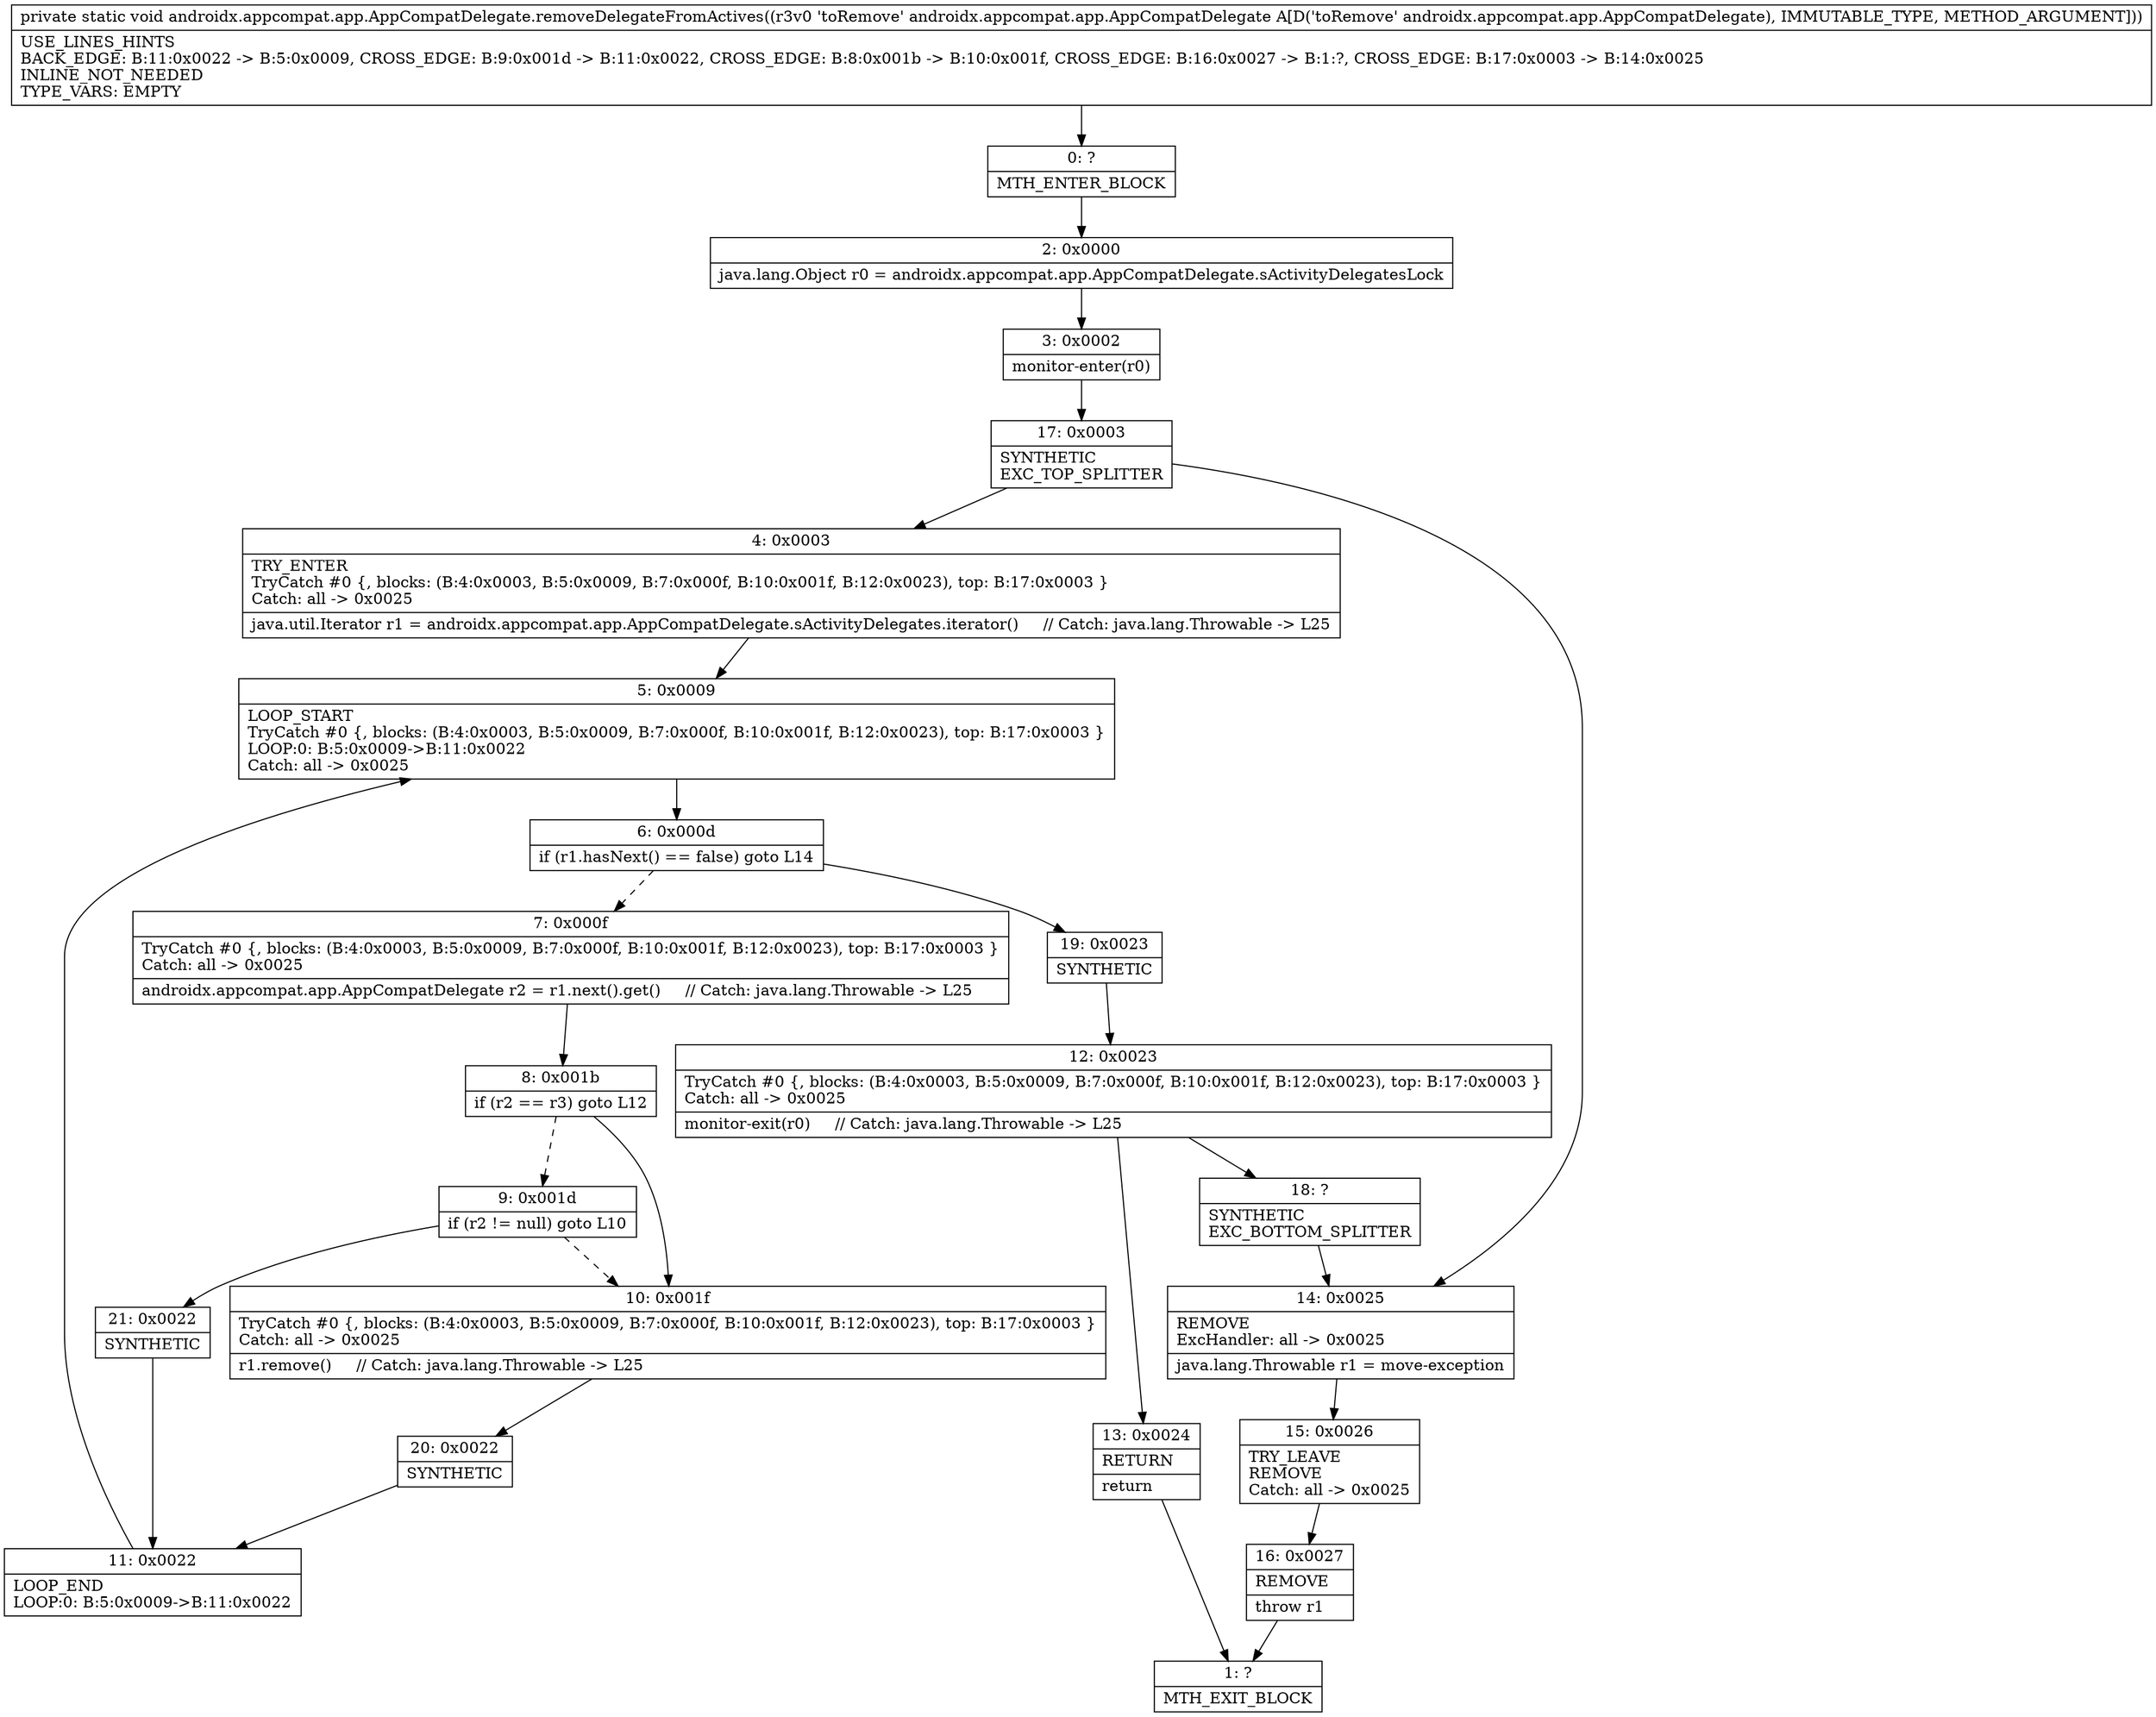 digraph "CFG forandroidx.appcompat.app.AppCompatDelegate.removeDelegateFromActives(Landroidx\/appcompat\/app\/AppCompatDelegate;)V" {
Node_0 [shape=record,label="{0\:\ ?|MTH_ENTER_BLOCK\l}"];
Node_2 [shape=record,label="{2\:\ 0x0000|java.lang.Object r0 = androidx.appcompat.app.AppCompatDelegate.sActivityDelegatesLock\l}"];
Node_3 [shape=record,label="{3\:\ 0x0002|monitor\-enter(r0)\l}"];
Node_17 [shape=record,label="{17\:\ 0x0003|SYNTHETIC\lEXC_TOP_SPLITTER\l}"];
Node_4 [shape=record,label="{4\:\ 0x0003|TRY_ENTER\lTryCatch #0 \{, blocks: (B:4:0x0003, B:5:0x0009, B:7:0x000f, B:10:0x001f, B:12:0x0023), top: B:17:0x0003 \}\lCatch: all \-\> 0x0025\l|java.util.Iterator r1 = androidx.appcompat.app.AppCompatDelegate.sActivityDelegates.iterator()     \/\/ Catch: java.lang.Throwable \-\> L25\l}"];
Node_5 [shape=record,label="{5\:\ 0x0009|LOOP_START\lTryCatch #0 \{, blocks: (B:4:0x0003, B:5:0x0009, B:7:0x000f, B:10:0x001f, B:12:0x0023), top: B:17:0x0003 \}\lLOOP:0: B:5:0x0009\-\>B:11:0x0022\lCatch: all \-\> 0x0025\l}"];
Node_6 [shape=record,label="{6\:\ 0x000d|if (r1.hasNext() == false) goto L14\l}"];
Node_7 [shape=record,label="{7\:\ 0x000f|TryCatch #0 \{, blocks: (B:4:0x0003, B:5:0x0009, B:7:0x000f, B:10:0x001f, B:12:0x0023), top: B:17:0x0003 \}\lCatch: all \-\> 0x0025\l|androidx.appcompat.app.AppCompatDelegate r2 = r1.next().get()     \/\/ Catch: java.lang.Throwable \-\> L25\l}"];
Node_8 [shape=record,label="{8\:\ 0x001b|if (r2 == r3) goto L12\l}"];
Node_9 [shape=record,label="{9\:\ 0x001d|if (r2 != null) goto L10\l}"];
Node_21 [shape=record,label="{21\:\ 0x0022|SYNTHETIC\l}"];
Node_11 [shape=record,label="{11\:\ 0x0022|LOOP_END\lLOOP:0: B:5:0x0009\-\>B:11:0x0022\l}"];
Node_10 [shape=record,label="{10\:\ 0x001f|TryCatch #0 \{, blocks: (B:4:0x0003, B:5:0x0009, B:7:0x000f, B:10:0x001f, B:12:0x0023), top: B:17:0x0003 \}\lCatch: all \-\> 0x0025\l|r1.remove()     \/\/ Catch: java.lang.Throwable \-\> L25\l}"];
Node_20 [shape=record,label="{20\:\ 0x0022|SYNTHETIC\l}"];
Node_19 [shape=record,label="{19\:\ 0x0023|SYNTHETIC\l}"];
Node_12 [shape=record,label="{12\:\ 0x0023|TryCatch #0 \{, blocks: (B:4:0x0003, B:5:0x0009, B:7:0x000f, B:10:0x001f, B:12:0x0023), top: B:17:0x0003 \}\lCatch: all \-\> 0x0025\l|monitor\-exit(r0)     \/\/ Catch: java.lang.Throwable \-\> L25\l}"];
Node_13 [shape=record,label="{13\:\ 0x0024|RETURN\l|return\l}"];
Node_1 [shape=record,label="{1\:\ ?|MTH_EXIT_BLOCK\l}"];
Node_18 [shape=record,label="{18\:\ ?|SYNTHETIC\lEXC_BOTTOM_SPLITTER\l}"];
Node_14 [shape=record,label="{14\:\ 0x0025|REMOVE\lExcHandler: all \-\> 0x0025\l|java.lang.Throwable r1 = move\-exception\l}"];
Node_15 [shape=record,label="{15\:\ 0x0026|TRY_LEAVE\lREMOVE\lCatch: all \-\> 0x0025\l}"];
Node_16 [shape=record,label="{16\:\ 0x0027|REMOVE\l|throw r1\l}"];
MethodNode[shape=record,label="{private static void androidx.appcompat.app.AppCompatDelegate.removeDelegateFromActives((r3v0 'toRemove' androidx.appcompat.app.AppCompatDelegate A[D('toRemove' androidx.appcompat.app.AppCompatDelegate), IMMUTABLE_TYPE, METHOD_ARGUMENT]))  | USE_LINES_HINTS\lBACK_EDGE: B:11:0x0022 \-\> B:5:0x0009, CROSS_EDGE: B:9:0x001d \-\> B:11:0x0022, CROSS_EDGE: B:8:0x001b \-\> B:10:0x001f, CROSS_EDGE: B:16:0x0027 \-\> B:1:?, CROSS_EDGE: B:17:0x0003 \-\> B:14:0x0025\lINLINE_NOT_NEEDED\lTYPE_VARS: EMPTY\l}"];
MethodNode -> Node_0;Node_0 -> Node_2;
Node_2 -> Node_3;
Node_3 -> Node_17;
Node_17 -> Node_4;
Node_17 -> Node_14;
Node_4 -> Node_5;
Node_5 -> Node_6;
Node_6 -> Node_7[style=dashed];
Node_6 -> Node_19;
Node_7 -> Node_8;
Node_8 -> Node_9[style=dashed];
Node_8 -> Node_10;
Node_9 -> Node_10[style=dashed];
Node_9 -> Node_21;
Node_21 -> Node_11;
Node_11 -> Node_5;
Node_10 -> Node_20;
Node_20 -> Node_11;
Node_19 -> Node_12;
Node_12 -> Node_13;
Node_12 -> Node_18;
Node_13 -> Node_1;
Node_18 -> Node_14;
Node_14 -> Node_15;
Node_15 -> Node_16;
Node_16 -> Node_1;
}

